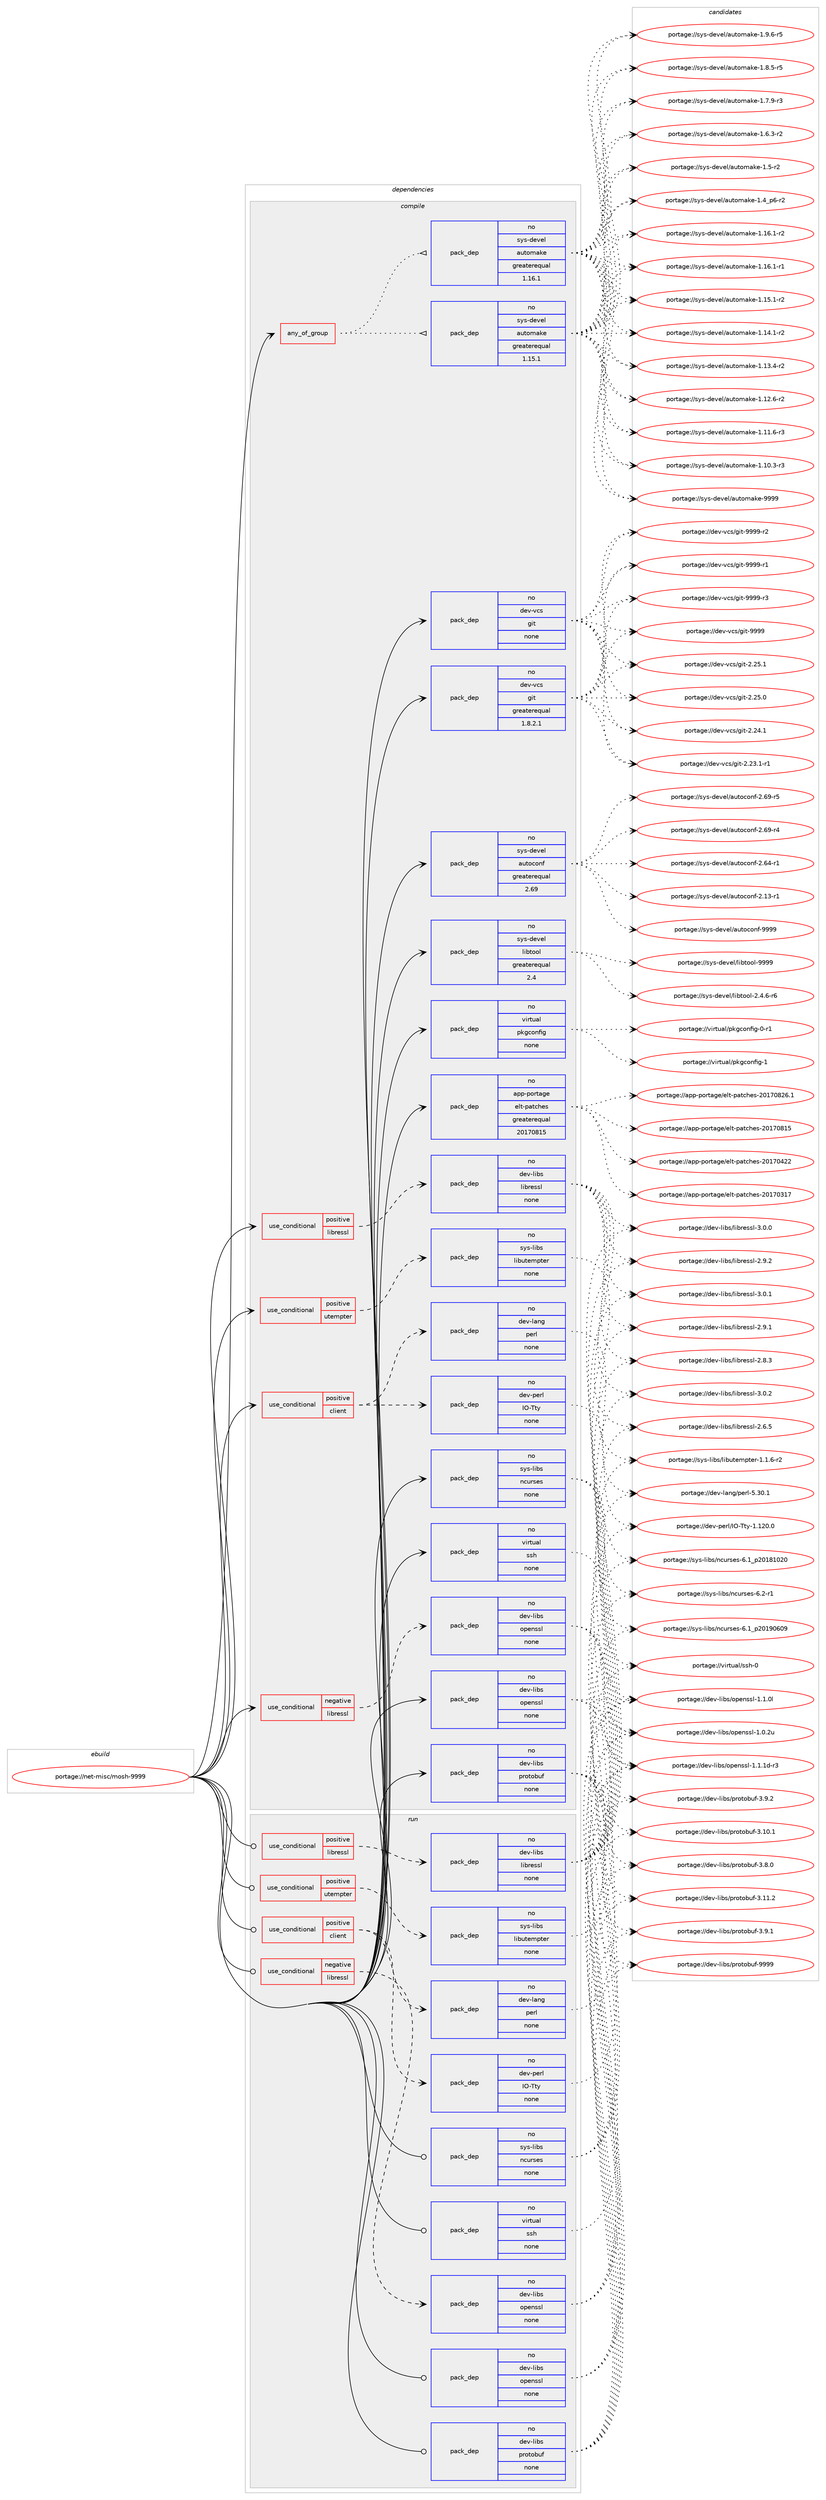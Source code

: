 digraph prolog {

# *************
# Graph options
# *************

newrank=true;
concentrate=true;
compound=true;
graph [rankdir=LR,fontname=Helvetica,fontsize=10,ranksep=1.5];#, ranksep=2.5, nodesep=0.2];
edge  [arrowhead=vee];
node  [fontname=Helvetica,fontsize=10];

# **********
# The ebuild
# **********

subgraph cluster_leftcol {
color=gray;
rank=same;
label=<<i>ebuild</i>>;
id [label="portage://net-misc/mosh-9999", color=red, width=4, href="../net-misc/mosh-9999.svg"];
}

# ****************
# The dependencies
# ****************

subgraph cluster_midcol {
color=gray;
label=<<i>dependencies</i>>;
subgraph cluster_compile {
fillcolor="#eeeeee";
style=filled;
label=<<i>compile</i>>;
subgraph any1881 {
dependency112537 [label=<<TABLE BORDER="0" CELLBORDER="1" CELLSPACING="0" CELLPADDING="4"><TR><TD CELLPADDING="10">any_of_group</TD></TR></TABLE>>, shape=none, color=red];subgraph pack87803 {
dependency112538 [label=<<TABLE BORDER="0" CELLBORDER="1" CELLSPACING="0" CELLPADDING="4" WIDTH="220"><TR><TD ROWSPAN="6" CELLPADDING="30">pack_dep</TD></TR><TR><TD WIDTH="110">no</TD></TR><TR><TD>sys-devel</TD></TR><TR><TD>automake</TD></TR><TR><TD>greaterequal</TD></TR><TR><TD>1.16.1</TD></TR></TABLE>>, shape=none, color=blue];
}
dependency112537:e -> dependency112538:w [weight=20,style="dotted",arrowhead="oinv"];
subgraph pack87804 {
dependency112539 [label=<<TABLE BORDER="0" CELLBORDER="1" CELLSPACING="0" CELLPADDING="4" WIDTH="220"><TR><TD ROWSPAN="6" CELLPADDING="30">pack_dep</TD></TR><TR><TD WIDTH="110">no</TD></TR><TR><TD>sys-devel</TD></TR><TR><TD>automake</TD></TR><TR><TD>greaterequal</TD></TR><TR><TD>1.15.1</TD></TR></TABLE>>, shape=none, color=blue];
}
dependency112537:e -> dependency112539:w [weight=20,style="dotted",arrowhead="oinv"];
}
id:e -> dependency112537:w [weight=20,style="solid",arrowhead="vee"];
subgraph cond22738 {
dependency112540 [label=<<TABLE BORDER="0" CELLBORDER="1" CELLSPACING="0" CELLPADDING="4"><TR><TD ROWSPAN="3" CELLPADDING="10">use_conditional</TD></TR><TR><TD>negative</TD></TR><TR><TD>libressl</TD></TR></TABLE>>, shape=none, color=red];
subgraph pack87805 {
dependency112541 [label=<<TABLE BORDER="0" CELLBORDER="1" CELLSPACING="0" CELLPADDING="4" WIDTH="220"><TR><TD ROWSPAN="6" CELLPADDING="30">pack_dep</TD></TR><TR><TD WIDTH="110">no</TD></TR><TR><TD>dev-libs</TD></TR><TR><TD>openssl</TD></TR><TR><TD>none</TD></TR><TR><TD></TD></TR></TABLE>>, shape=none, color=blue];
}
dependency112540:e -> dependency112541:w [weight=20,style="dashed",arrowhead="vee"];
}
id:e -> dependency112540:w [weight=20,style="solid",arrowhead="vee"];
subgraph cond22739 {
dependency112542 [label=<<TABLE BORDER="0" CELLBORDER="1" CELLSPACING="0" CELLPADDING="4"><TR><TD ROWSPAN="3" CELLPADDING="10">use_conditional</TD></TR><TR><TD>positive</TD></TR><TR><TD>client</TD></TR></TABLE>>, shape=none, color=red];
subgraph pack87806 {
dependency112543 [label=<<TABLE BORDER="0" CELLBORDER="1" CELLSPACING="0" CELLPADDING="4" WIDTH="220"><TR><TD ROWSPAN="6" CELLPADDING="30">pack_dep</TD></TR><TR><TD WIDTH="110">no</TD></TR><TR><TD>dev-lang</TD></TR><TR><TD>perl</TD></TR><TR><TD>none</TD></TR><TR><TD></TD></TR></TABLE>>, shape=none, color=blue];
}
dependency112542:e -> dependency112543:w [weight=20,style="dashed",arrowhead="vee"];
subgraph pack87807 {
dependency112544 [label=<<TABLE BORDER="0" CELLBORDER="1" CELLSPACING="0" CELLPADDING="4" WIDTH="220"><TR><TD ROWSPAN="6" CELLPADDING="30">pack_dep</TD></TR><TR><TD WIDTH="110">no</TD></TR><TR><TD>dev-perl</TD></TR><TR><TD>IO-Tty</TD></TR><TR><TD>none</TD></TR><TR><TD></TD></TR></TABLE>>, shape=none, color=blue];
}
dependency112542:e -> dependency112544:w [weight=20,style="dashed",arrowhead="vee"];
}
id:e -> dependency112542:w [weight=20,style="solid",arrowhead="vee"];
subgraph cond22740 {
dependency112545 [label=<<TABLE BORDER="0" CELLBORDER="1" CELLSPACING="0" CELLPADDING="4"><TR><TD ROWSPAN="3" CELLPADDING="10">use_conditional</TD></TR><TR><TD>positive</TD></TR><TR><TD>libressl</TD></TR></TABLE>>, shape=none, color=red];
subgraph pack87808 {
dependency112546 [label=<<TABLE BORDER="0" CELLBORDER="1" CELLSPACING="0" CELLPADDING="4" WIDTH="220"><TR><TD ROWSPAN="6" CELLPADDING="30">pack_dep</TD></TR><TR><TD WIDTH="110">no</TD></TR><TR><TD>dev-libs</TD></TR><TR><TD>libressl</TD></TR><TR><TD>none</TD></TR><TR><TD></TD></TR></TABLE>>, shape=none, color=blue];
}
dependency112545:e -> dependency112546:w [weight=20,style="dashed",arrowhead="vee"];
}
id:e -> dependency112545:w [weight=20,style="solid",arrowhead="vee"];
subgraph cond22741 {
dependency112547 [label=<<TABLE BORDER="0" CELLBORDER="1" CELLSPACING="0" CELLPADDING="4"><TR><TD ROWSPAN="3" CELLPADDING="10">use_conditional</TD></TR><TR><TD>positive</TD></TR><TR><TD>utempter</TD></TR></TABLE>>, shape=none, color=red];
subgraph pack87809 {
dependency112548 [label=<<TABLE BORDER="0" CELLBORDER="1" CELLSPACING="0" CELLPADDING="4" WIDTH="220"><TR><TD ROWSPAN="6" CELLPADDING="30">pack_dep</TD></TR><TR><TD WIDTH="110">no</TD></TR><TR><TD>sys-libs</TD></TR><TR><TD>libutempter</TD></TR><TR><TD>none</TD></TR><TR><TD></TD></TR></TABLE>>, shape=none, color=blue];
}
dependency112547:e -> dependency112548:w [weight=20,style="dashed",arrowhead="vee"];
}
id:e -> dependency112547:w [weight=20,style="solid",arrowhead="vee"];
subgraph pack87810 {
dependency112549 [label=<<TABLE BORDER="0" CELLBORDER="1" CELLSPACING="0" CELLPADDING="4" WIDTH="220"><TR><TD ROWSPAN="6" CELLPADDING="30">pack_dep</TD></TR><TR><TD WIDTH="110">no</TD></TR><TR><TD>app-portage</TD></TR><TR><TD>elt-patches</TD></TR><TR><TD>greaterequal</TD></TR><TR><TD>20170815</TD></TR></TABLE>>, shape=none, color=blue];
}
id:e -> dependency112549:w [weight=20,style="solid",arrowhead="vee"];
subgraph pack87811 {
dependency112550 [label=<<TABLE BORDER="0" CELLBORDER="1" CELLSPACING="0" CELLPADDING="4" WIDTH="220"><TR><TD ROWSPAN="6" CELLPADDING="30">pack_dep</TD></TR><TR><TD WIDTH="110">no</TD></TR><TR><TD>dev-libs</TD></TR><TR><TD>openssl</TD></TR><TR><TD>none</TD></TR><TR><TD></TD></TR></TABLE>>, shape=none, color=blue];
}
id:e -> dependency112550:w [weight=20,style="solid",arrowhead="vee"];
subgraph pack87812 {
dependency112551 [label=<<TABLE BORDER="0" CELLBORDER="1" CELLSPACING="0" CELLPADDING="4" WIDTH="220"><TR><TD ROWSPAN="6" CELLPADDING="30">pack_dep</TD></TR><TR><TD WIDTH="110">no</TD></TR><TR><TD>dev-libs</TD></TR><TR><TD>protobuf</TD></TR><TR><TD>none</TD></TR><TR><TD></TD></TR></TABLE>>, shape=none, color=blue];
}
id:e -> dependency112551:w [weight=20,style="solid",arrowhead="vee"];
subgraph pack87813 {
dependency112552 [label=<<TABLE BORDER="0" CELLBORDER="1" CELLSPACING="0" CELLPADDING="4" WIDTH="220"><TR><TD ROWSPAN="6" CELLPADDING="30">pack_dep</TD></TR><TR><TD WIDTH="110">no</TD></TR><TR><TD>dev-vcs</TD></TR><TR><TD>git</TD></TR><TR><TD>greaterequal</TD></TR><TR><TD>1.8.2.1</TD></TR></TABLE>>, shape=none, color=blue];
}
id:e -> dependency112552:w [weight=20,style="solid",arrowhead="vee"];
subgraph pack87814 {
dependency112553 [label=<<TABLE BORDER="0" CELLBORDER="1" CELLSPACING="0" CELLPADDING="4" WIDTH="220"><TR><TD ROWSPAN="6" CELLPADDING="30">pack_dep</TD></TR><TR><TD WIDTH="110">no</TD></TR><TR><TD>dev-vcs</TD></TR><TR><TD>git</TD></TR><TR><TD>none</TD></TR><TR><TD></TD></TR></TABLE>>, shape=none, color=blue];
}
id:e -> dependency112553:w [weight=20,style="solid",arrowhead="vee"];
subgraph pack87815 {
dependency112554 [label=<<TABLE BORDER="0" CELLBORDER="1" CELLSPACING="0" CELLPADDING="4" WIDTH="220"><TR><TD ROWSPAN="6" CELLPADDING="30">pack_dep</TD></TR><TR><TD WIDTH="110">no</TD></TR><TR><TD>sys-devel</TD></TR><TR><TD>autoconf</TD></TR><TR><TD>greaterequal</TD></TR><TR><TD>2.69</TD></TR></TABLE>>, shape=none, color=blue];
}
id:e -> dependency112554:w [weight=20,style="solid",arrowhead="vee"];
subgraph pack87816 {
dependency112555 [label=<<TABLE BORDER="0" CELLBORDER="1" CELLSPACING="0" CELLPADDING="4" WIDTH="220"><TR><TD ROWSPAN="6" CELLPADDING="30">pack_dep</TD></TR><TR><TD WIDTH="110">no</TD></TR><TR><TD>sys-devel</TD></TR><TR><TD>libtool</TD></TR><TR><TD>greaterequal</TD></TR><TR><TD>2.4</TD></TR></TABLE>>, shape=none, color=blue];
}
id:e -> dependency112555:w [weight=20,style="solid",arrowhead="vee"];
subgraph pack87817 {
dependency112556 [label=<<TABLE BORDER="0" CELLBORDER="1" CELLSPACING="0" CELLPADDING="4" WIDTH="220"><TR><TD ROWSPAN="6" CELLPADDING="30">pack_dep</TD></TR><TR><TD WIDTH="110">no</TD></TR><TR><TD>sys-libs</TD></TR><TR><TD>ncurses</TD></TR><TR><TD>none</TD></TR><TR><TD></TD></TR></TABLE>>, shape=none, color=blue];
}
id:e -> dependency112556:w [weight=20,style="solid",arrowhead="vee"];
subgraph pack87818 {
dependency112557 [label=<<TABLE BORDER="0" CELLBORDER="1" CELLSPACING="0" CELLPADDING="4" WIDTH="220"><TR><TD ROWSPAN="6" CELLPADDING="30">pack_dep</TD></TR><TR><TD WIDTH="110">no</TD></TR><TR><TD>virtual</TD></TR><TR><TD>pkgconfig</TD></TR><TR><TD>none</TD></TR><TR><TD></TD></TR></TABLE>>, shape=none, color=blue];
}
id:e -> dependency112557:w [weight=20,style="solid",arrowhead="vee"];
subgraph pack87819 {
dependency112558 [label=<<TABLE BORDER="0" CELLBORDER="1" CELLSPACING="0" CELLPADDING="4" WIDTH="220"><TR><TD ROWSPAN="6" CELLPADDING="30">pack_dep</TD></TR><TR><TD WIDTH="110">no</TD></TR><TR><TD>virtual</TD></TR><TR><TD>ssh</TD></TR><TR><TD>none</TD></TR><TR><TD></TD></TR></TABLE>>, shape=none, color=blue];
}
id:e -> dependency112558:w [weight=20,style="solid",arrowhead="vee"];
}
subgraph cluster_compileandrun {
fillcolor="#eeeeee";
style=filled;
label=<<i>compile and run</i>>;
}
subgraph cluster_run {
fillcolor="#eeeeee";
style=filled;
label=<<i>run</i>>;
subgraph cond22742 {
dependency112559 [label=<<TABLE BORDER="0" CELLBORDER="1" CELLSPACING="0" CELLPADDING="4"><TR><TD ROWSPAN="3" CELLPADDING="10">use_conditional</TD></TR><TR><TD>negative</TD></TR><TR><TD>libressl</TD></TR></TABLE>>, shape=none, color=red];
subgraph pack87820 {
dependency112560 [label=<<TABLE BORDER="0" CELLBORDER="1" CELLSPACING="0" CELLPADDING="4" WIDTH="220"><TR><TD ROWSPAN="6" CELLPADDING="30">pack_dep</TD></TR><TR><TD WIDTH="110">no</TD></TR><TR><TD>dev-libs</TD></TR><TR><TD>openssl</TD></TR><TR><TD>none</TD></TR><TR><TD></TD></TR></TABLE>>, shape=none, color=blue];
}
dependency112559:e -> dependency112560:w [weight=20,style="dashed",arrowhead="vee"];
}
id:e -> dependency112559:w [weight=20,style="solid",arrowhead="odot"];
subgraph cond22743 {
dependency112561 [label=<<TABLE BORDER="0" CELLBORDER="1" CELLSPACING="0" CELLPADDING="4"><TR><TD ROWSPAN="3" CELLPADDING="10">use_conditional</TD></TR><TR><TD>positive</TD></TR><TR><TD>client</TD></TR></TABLE>>, shape=none, color=red];
subgraph pack87821 {
dependency112562 [label=<<TABLE BORDER="0" CELLBORDER="1" CELLSPACING="0" CELLPADDING="4" WIDTH="220"><TR><TD ROWSPAN="6" CELLPADDING="30">pack_dep</TD></TR><TR><TD WIDTH="110">no</TD></TR><TR><TD>dev-lang</TD></TR><TR><TD>perl</TD></TR><TR><TD>none</TD></TR><TR><TD></TD></TR></TABLE>>, shape=none, color=blue];
}
dependency112561:e -> dependency112562:w [weight=20,style="dashed",arrowhead="vee"];
subgraph pack87822 {
dependency112563 [label=<<TABLE BORDER="0" CELLBORDER="1" CELLSPACING="0" CELLPADDING="4" WIDTH="220"><TR><TD ROWSPAN="6" CELLPADDING="30">pack_dep</TD></TR><TR><TD WIDTH="110">no</TD></TR><TR><TD>dev-perl</TD></TR><TR><TD>IO-Tty</TD></TR><TR><TD>none</TD></TR><TR><TD></TD></TR></TABLE>>, shape=none, color=blue];
}
dependency112561:e -> dependency112563:w [weight=20,style="dashed",arrowhead="vee"];
}
id:e -> dependency112561:w [weight=20,style="solid",arrowhead="odot"];
subgraph cond22744 {
dependency112564 [label=<<TABLE BORDER="0" CELLBORDER="1" CELLSPACING="0" CELLPADDING="4"><TR><TD ROWSPAN="3" CELLPADDING="10">use_conditional</TD></TR><TR><TD>positive</TD></TR><TR><TD>libressl</TD></TR></TABLE>>, shape=none, color=red];
subgraph pack87823 {
dependency112565 [label=<<TABLE BORDER="0" CELLBORDER="1" CELLSPACING="0" CELLPADDING="4" WIDTH="220"><TR><TD ROWSPAN="6" CELLPADDING="30">pack_dep</TD></TR><TR><TD WIDTH="110">no</TD></TR><TR><TD>dev-libs</TD></TR><TR><TD>libressl</TD></TR><TR><TD>none</TD></TR><TR><TD></TD></TR></TABLE>>, shape=none, color=blue];
}
dependency112564:e -> dependency112565:w [weight=20,style="dashed",arrowhead="vee"];
}
id:e -> dependency112564:w [weight=20,style="solid",arrowhead="odot"];
subgraph cond22745 {
dependency112566 [label=<<TABLE BORDER="0" CELLBORDER="1" CELLSPACING="0" CELLPADDING="4"><TR><TD ROWSPAN="3" CELLPADDING="10">use_conditional</TD></TR><TR><TD>positive</TD></TR><TR><TD>utempter</TD></TR></TABLE>>, shape=none, color=red];
subgraph pack87824 {
dependency112567 [label=<<TABLE BORDER="0" CELLBORDER="1" CELLSPACING="0" CELLPADDING="4" WIDTH="220"><TR><TD ROWSPAN="6" CELLPADDING="30">pack_dep</TD></TR><TR><TD WIDTH="110">no</TD></TR><TR><TD>sys-libs</TD></TR><TR><TD>libutempter</TD></TR><TR><TD>none</TD></TR><TR><TD></TD></TR></TABLE>>, shape=none, color=blue];
}
dependency112566:e -> dependency112567:w [weight=20,style="dashed",arrowhead="vee"];
}
id:e -> dependency112566:w [weight=20,style="solid",arrowhead="odot"];
subgraph pack87825 {
dependency112568 [label=<<TABLE BORDER="0" CELLBORDER="1" CELLSPACING="0" CELLPADDING="4" WIDTH="220"><TR><TD ROWSPAN="6" CELLPADDING="30">pack_dep</TD></TR><TR><TD WIDTH="110">no</TD></TR><TR><TD>dev-libs</TD></TR><TR><TD>openssl</TD></TR><TR><TD>none</TD></TR><TR><TD></TD></TR></TABLE>>, shape=none, color=blue];
}
id:e -> dependency112568:w [weight=20,style="solid",arrowhead="odot"];
subgraph pack87826 {
dependency112569 [label=<<TABLE BORDER="0" CELLBORDER="1" CELLSPACING="0" CELLPADDING="4" WIDTH="220"><TR><TD ROWSPAN="6" CELLPADDING="30">pack_dep</TD></TR><TR><TD WIDTH="110">no</TD></TR><TR><TD>dev-libs</TD></TR><TR><TD>protobuf</TD></TR><TR><TD>none</TD></TR><TR><TD></TD></TR></TABLE>>, shape=none, color=blue];
}
id:e -> dependency112569:w [weight=20,style="solid",arrowhead="odot"];
subgraph pack87827 {
dependency112570 [label=<<TABLE BORDER="0" CELLBORDER="1" CELLSPACING="0" CELLPADDING="4" WIDTH="220"><TR><TD ROWSPAN="6" CELLPADDING="30">pack_dep</TD></TR><TR><TD WIDTH="110">no</TD></TR><TR><TD>sys-libs</TD></TR><TR><TD>ncurses</TD></TR><TR><TD>none</TD></TR><TR><TD></TD></TR></TABLE>>, shape=none, color=blue];
}
id:e -> dependency112570:w [weight=20,style="solid",arrowhead="odot"];
subgraph pack87828 {
dependency112571 [label=<<TABLE BORDER="0" CELLBORDER="1" CELLSPACING="0" CELLPADDING="4" WIDTH="220"><TR><TD ROWSPAN="6" CELLPADDING="30">pack_dep</TD></TR><TR><TD WIDTH="110">no</TD></TR><TR><TD>virtual</TD></TR><TR><TD>ssh</TD></TR><TR><TD>none</TD></TR><TR><TD></TD></TR></TABLE>>, shape=none, color=blue];
}
id:e -> dependency112571:w [weight=20,style="solid",arrowhead="odot"];
}
}

# **************
# The candidates
# **************

subgraph cluster_choices {
rank=same;
color=gray;
label=<<i>candidates</i>>;

subgraph choice87803 {
color=black;
nodesep=1;
choice115121115451001011181011084797117116111109971071014557575757 [label="portage://sys-devel/automake-9999", color=red, width=4,href="../sys-devel/automake-9999.svg"];
choice115121115451001011181011084797117116111109971071014549465746544511453 [label="portage://sys-devel/automake-1.9.6-r5", color=red, width=4,href="../sys-devel/automake-1.9.6-r5.svg"];
choice115121115451001011181011084797117116111109971071014549465646534511453 [label="portage://sys-devel/automake-1.8.5-r5", color=red, width=4,href="../sys-devel/automake-1.8.5-r5.svg"];
choice115121115451001011181011084797117116111109971071014549465546574511451 [label="portage://sys-devel/automake-1.7.9-r3", color=red, width=4,href="../sys-devel/automake-1.7.9-r3.svg"];
choice115121115451001011181011084797117116111109971071014549465446514511450 [label="portage://sys-devel/automake-1.6.3-r2", color=red, width=4,href="../sys-devel/automake-1.6.3-r2.svg"];
choice11512111545100101118101108479711711611110997107101454946534511450 [label="portage://sys-devel/automake-1.5-r2", color=red, width=4,href="../sys-devel/automake-1.5-r2.svg"];
choice115121115451001011181011084797117116111109971071014549465295112544511450 [label="portage://sys-devel/automake-1.4_p6-r2", color=red, width=4,href="../sys-devel/automake-1.4_p6-r2.svg"];
choice11512111545100101118101108479711711611110997107101454946495446494511450 [label="portage://sys-devel/automake-1.16.1-r2", color=red, width=4,href="../sys-devel/automake-1.16.1-r2.svg"];
choice11512111545100101118101108479711711611110997107101454946495446494511449 [label="portage://sys-devel/automake-1.16.1-r1", color=red, width=4,href="../sys-devel/automake-1.16.1-r1.svg"];
choice11512111545100101118101108479711711611110997107101454946495346494511450 [label="portage://sys-devel/automake-1.15.1-r2", color=red, width=4,href="../sys-devel/automake-1.15.1-r2.svg"];
choice11512111545100101118101108479711711611110997107101454946495246494511450 [label="portage://sys-devel/automake-1.14.1-r2", color=red, width=4,href="../sys-devel/automake-1.14.1-r2.svg"];
choice11512111545100101118101108479711711611110997107101454946495146524511450 [label="portage://sys-devel/automake-1.13.4-r2", color=red, width=4,href="../sys-devel/automake-1.13.4-r2.svg"];
choice11512111545100101118101108479711711611110997107101454946495046544511450 [label="portage://sys-devel/automake-1.12.6-r2", color=red, width=4,href="../sys-devel/automake-1.12.6-r2.svg"];
choice11512111545100101118101108479711711611110997107101454946494946544511451 [label="portage://sys-devel/automake-1.11.6-r3", color=red, width=4,href="../sys-devel/automake-1.11.6-r3.svg"];
choice11512111545100101118101108479711711611110997107101454946494846514511451 [label="portage://sys-devel/automake-1.10.3-r3", color=red, width=4,href="../sys-devel/automake-1.10.3-r3.svg"];
dependency112538:e -> choice115121115451001011181011084797117116111109971071014557575757:w [style=dotted,weight="100"];
dependency112538:e -> choice115121115451001011181011084797117116111109971071014549465746544511453:w [style=dotted,weight="100"];
dependency112538:e -> choice115121115451001011181011084797117116111109971071014549465646534511453:w [style=dotted,weight="100"];
dependency112538:e -> choice115121115451001011181011084797117116111109971071014549465546574511451:w [style=dotted,weight="100"];
dependency112538:e -> choice115121115451001011181011084797117116111109971071014549465446514511450:w [style=dotted,weight="100"];
dependency112538:e -> choice11512111545100101118101108479711711611110997107101454946534511450:w [style=dotted,weight="100"];
dependency112538:e -> choice115121115451001011181011084797117116111109971071014549465295112544511450:w [style=dotted,weight="100"];
dependency112538:e -> choice11512111545100101118101108479711711611110997107101454946495446494511450:w [style=dotted,weight="100"];
dependency112538:e -> choice11512111545100101118101108479711711611110997107101454946495446494511449:w [style=dotted,weight="100"];
dependency112538:e -> choice11512111545100101118101108479711711611110997107101454946495346494511450:w [style=dotted,weight="100"];
dependency112538:e -> choice11512111545100101118101108479711711611110997107101454946495246494511450:w [style=dotted,weight="100"];
dependency112538:e -> choice11512111545100101118101108479711711611110997107101454946495146524511450:w [style=dotted,weight="100"];
dependency112538:e -> choice11512111545100101118101108479711711611110997107101454946495046544511450:w [style=dotted,weight="100"];
dependency112538:e -> choice11512111545100101118101108479711711611110997107101454946494946544511451:w [style=dotted,weight="100"];
dependency112538:e -> choice11512111545100101118101108479711711611110997107101454946494846514511451:w [style=dotted,weight="100"];
}
subgraph choice87804 {
color=black;
nodesep=1;
choice115121115451001011181011084797117116111109971071014557575757 [label="portage://sys-devel/automake-9999", color=red, width=4,href="../sys-devel/automake-9999.svg"];
choice115121115451001011181011084797117116111109971071014549465746544511453 [label="portage://sys-devel/automake-1.9.6-r5", color=red, width=4,href="../sys-devel/automake-1.9.6-r5.svg"];
choice115121115451001011181011084797117116111109971071014549465646534511453 [label="portage://sys-devel/automake-1.8.5-r5", color=red, width=4,href="../sys-devel/automake-1.8.5-r5.svg"];
choice115121115451001011181011084797117116111109971071014549465546574511451 [label="portage://sys-devel/automake-1.7.9-r3", color=red, width=4,href="../sys-devel/automake-1.7.9-r3.svg"];
choice115121115451001011181011084797117116111109971071014549465446514511450 [label="portage://sys-devel/automake-1.6.3-r2", color=red, width=4,href="../sys-devel/automake-1.6.3-r2.svg"];
choice11512111545100101118101108479711711611110997107101454946534511450 [label="portage://sys-devel/automake-1.5-r2", color=red, width=4,href="../sys-devel/automake-1.5-r2.svg"];
choice115121115451001011181011084797117116111109971071014549465295112544511450 [label="portage://sys-devel/automake-1.4_p6-r2", color=red, width=4,href="../sys-devel/automake-1.4_p6-r2.svg"];
choice11512111545100101118101108479711711611110997107101454946495446494511450 [label="portage://sys-devel/automake-1.16.1-r2", color=red, width=4,href="../sys-devel/automake-1.16.1-r2.svg"];
choice11512111545100101118101108479711711611110997107101454946495446494511449 [label="portage://sys-devel/automake-1.16.1-r1", color=red, width=4,href="../sys-devel/automake-1.16.1-r1.svg"];
choice11512111545100101118101108479711711611110997107101454946495346494511450 [label="portage://sys-devel/automake-1.15.1-r2", color=red, width=4,href="../sys-devel/automake-1.15.1-r2.svg"];
choice11512111545100101118101108479711711611110997107101454946495246494511450 [label="portage://sys-devel/automake-1.14.1-r2", color=red, width=4,href="../sys-devel/automake-1.14.1-r2.svg"];
choice11512111545100101118101108479711711611110997107101454946495146524511450 [label="portage://sys-devel/automake-1.13.4-r2", color=red, width=4,href="../sys-devel/automake-1.13.4-r2.svg"];
choice11512111545100101118101108479711711611110997107101454946495046544511450 [label="portage://sys-devel/automake-1.12.6-r2", color=red, width=4,href="../sys-devel/automake-1.12.6-r2.svg"];
choice11512111545100101118101108479711711611110997107101454946494946544511451 [label="portage://sys-devel/automake-1.11.6-r3", color=red, width=4,href="../sys-devel/automake-1.11.6-r3.svg"];
choice11512111545100101118101108479711711611110997107101454946494846514511451 [label="portage://sys-devel/automake-1.10.3-r3", color=red, width=4,href="../sys-devel/automake-1.10.3-r3.svg"];
dependency112539:e -> choice115121115451001011181011084797117116111109971071014557575757:w [style=dotted,weight="100"];
dependency112539:e -> choice115121115451001011181011084797117116111109971071014549465746544511453:w [style=dotted,weight="100"];
dependency112539:e -> choice115121115451001011181011084797117116111109971071014549465646534511453:w [style=dotted,weight="100"];
dependency112539:e -> choice115121115451001011181011084797117116111109971071014549465546574511451:w [style=dotted,weight="100"];
dependency112539:e -> choice115121115451001011181011084797117116111109971071014549465446514511450:w [style=dotted,weight="100"];
dependency112539:e -> choice11512111545100101118101108479711711611110997107101454946534511450:w [style=dotted,weight="100"];
dependency112539:e -> choice115121115451001011181011084797117116111109971071014549465295112544511450:w [style=dotted,weight="100"];
dependency112539:e -> choice11512111545100101118101108479711711611110997107101454946495446494511450:w [style=dotted,weight="100"];
dependency112539:e -> choice11512111545100101118101108479711711611110997107101454946495446494511449:w [style=dotted,weight="100"];
dependency112539:e -> choice11512111545100101118101108479711711611110997107101454946495346494511450:w [style=dotted,weight="100"];
dependency112539:e -> choice11512111545100101118101108479711711611110997107101454946495246494511450:w [style=dotted,weight="100"];
dependency112539:e -> choice11512111545100101118101108479711711611110997107101454946495146524511450:w [style=dotted,weight="100"];
dependency112539:e -> choice11512111545100101118101108479711711611110997107101454946495046544511450:w [style=dotted,weight="100"];
dependency112539:e -> choice11512111545100101118101108479711711611110997107101454946494946544511451:w [style=dotted,weight="100"];
dependency112539:e -> choice11512111545100101118101108479711711611110997107101454946494846514511451:w [style=dotted,weight="100"];
}
subgraph choice87805 {
color=black;
nodesep=1;
choice1001011184510810598115471111121011101151151084549464946491004511451 [label="portage://dev-libs/openssl-1.1.1d-r3", color=red, width=4,href="../dev-libs/openssl-1.1.1d-r3.svg"];
choice100101118451081059811547111112101110115115108454946494648108 [label="portage://dev-libs/openssl-1.1.0l", color=red, width=4,href="../dev-libs/openssl-1.1.0l.svg"];
choice100101118451081059811547111112101110115115108454946484650117 [label="portage://dev-libs/openssl-1.0.2u", color=red, width=4,href="../dev-libs/openssl-1.0.2u.svg"];
dependency112541:e -> choice1001011184510810598115471111121011101151151084549464946491004511451:w [style=dotted,weight="100"];
dependency112541:e -> choice100101118451081059811547111112101110115115108454946494648108:w [style=dotted,weight="100"];
dependency112541:e -> choice100101118451081059811547111112101110115115108454946484650117:w [style=dotted,weight="100"];
}
subgraph choice87806 {
color=black;
nodesep=1;
choice10010111845108971101034711210111410845534651484649 [label="portage://dev-lang/perl-5.30.1", color=red, width=4,href="../dev-lang/perl-5.30.1.svg"];
dependency112543:e -> choice10010111845108971101034711210111410845534651484649:w [style=dotted,weight="100"];
}
subgraph choice87807 {
color=black;
nodesep=1;
choice1001011184511210111410847737945841161214549464950484648 [label="portage://dev-perl/IO-Tty-1.120.0", color=red, width=4,href="../dev-perl/IO-Tty-1.120.0.svg"];
dependency112544:e -> choice1001011184511210111410847737945841161214549464950484648:w [style=dotted,weight="100"];
}
subgraph choice87808 {
color=black;
nodesep=1;
choice10010111845108105981154710810598114101115115108455146484650 [label="portage://dev-libs/libressl-3.0.2", color=red, width=4,href="../dev-libs/libressl-3.0.2.svg"];
choice10010111845108105981154710810598114101115115108455146484649 [label="portage://dev-libs/libressl-3.0.1", color=red, width=4,href="../dev-libs/libressl-3.0.1.svg"];
choice10010111845108105981154710810598114101115115108455146484648 [label="portage://dev-libs/libressl-3.0.0", color=red, width=4,href="../dev-libs/libressl-3.0.0.svg"];
choice10010111845108105981154710810598114101115115108455046574650 [label="portage://dev-libs/libressl-2.9.2", color=red, width=4,href="../dev-libs/libressl-2.9.2.svg"];
choice10010111845108105981154710810598114101115115108455046574649 [label="portage://dev-libs/libressl-2.9.1", color=red, width=4,href="../dev-libs/libressl-2.9.1.svg"];
choice10010111845108105981154710810598114101115115108455046564651 [label="portage://dev-libs/libressl-2.8.3", color=red, width=4,href="../dev-libs/libressl-2.8.3.svg"];
choice10010111845108105981154710810598114101115115108455046544653 [label="portage://dev-libs/libressl-2.6.5", color=red, width=4,href="../dev-libs/libressl-2.6.5.svg"];
dependency112546:e -> choice10010111845108105981154710810598114101115115108455146484650:w [style=dotted,weight="100"];
dependency112546:e -> choice10010111845108105981154710810598114101115115108455146484649:w [style=dotted,weight="100"];
dependency112546:e -> choice10010111845108105981154710810598114101115115108455146484648:w [style=dotted,weight="100"];
dependency112546:e -> choice10010111845108105981154710810598114101115115108455046574650:w [style=dotted,weight="100"];
dependency112546:e -> choice10010111845108105981154710810598114101115115108455046574649:w [style=dotted,weight="100"];
dependency112546:e -> choice10010111845108105981154710810598114101115115108455046564651:w [style=dotted,weight="100"];
dependency112546:e -> choice10010111845108105981154710810598114101115115108455046544653:w [style=dotted,weight="100"];
}
subgraph choice87809 {
color=black;
nodesep=1;
choice115121115451081059811547108105981171161011091121161011144549464946544511450 [label="portage://sys-libs/libutempter-1.1.6-r2", color=red, width=4,href="../sys-libs/libutempter-1.1.6-r2.svg"];
dependency112548:e -> choice115121115451081059811547108105981171161011091121161011144549464946544511450:w [style=dotted,weight="100"];
}
subgraph choice87810 {
color=black;
nodesep=1;
choice971121124511211111411697103101471011081164511297116991041011154550484955485650544649 [label="portage://app-portage/elt-patches-20170826.1", color=red, width=4,href="../app-portage/elt-patches-20170826.1.svg"];
choice97112112451121111141169710310147101108116451129711699104101115455048495548564953 [label="portage://app-portage/elt-patches-20170815", color=red, width=4,href="../app-portage/elt-patches-20170815.svg"];
choice97112112451121111141169710310147101108116451129711699104101115455048495548525050 [label="portage://app-portage/elt-patches-20170422", color=red, width=4,href="../app-portage/elt-patches-20170422.svg"];
choice97112112451121111141169710310147101108116451129711699104101115455048495548514955 [label="portage://app-portage/elt-patches-20170317", color=red, width=4,href="../app-portage/elt-patches-20170317.svg"];
dependency112549:e -> choice971121124511211111411697103101471011081164511297116991041011154550484955485650544649:w [style=dotted,weight="100"];
dependency112549:e -> choice97112112451121111141169710310147101108116451129711699104101115455048495548564953:w [style=dotted,weight="100"];
dependency112549:e -> choice97112112451121111141169710310147101108116451129711699104101115455048495548525050:w [style=dotted,weight="100"];
dependency112549:e -> choice97112112451121111141169710310147101108116451129711699104101115455048495548514955:w [style=dotted,weight="100"];
}
subgraph choice87811 {
color=black;
nodesep=1;
choice1001011184510810598115471111121011101151151084549464946491004511451 [label="portage://dev-libs/openssl-1.1.1d-r3", color=red, width=4,href="../dev-libs/openssl-1.1.1d-r3.svg"];
choice100101118451081059811547111112101110115115108454946494648108 [label="portage://dev-libs/openssl-1.1.0l", color=red, width=4,href="../dev-libs/openssl-1.1.0l.svg"];
choice100101118451081059811547111112101110115115108454946484650117 [label="portage://dev-libs/openssl-1.0.2u", color=red, width=4,href="../dev-libs/openssl-1.0.2u.svg"];
dependency112550:e -> choice1001011184510810598115471111121011101151151084549464946491004511451:w [style=dotted,weight="100"];
dependency112550:e -> choice100101118451081059811547111112101110115115108454946494648108:w [style=dotted,weight="100"];
dependency112550:e -> choice100101118451081059811547111112101110115115108454946484650117:w [style=dotted,weight="100"];
}
subgraph choice87812 {
color=black;
nodesep=1;
choice100101118451081059811547112114111116111981171024557575757 [label="portage://dev-libs/protobuf-9999", color=red, width=4,href="../dev-libs/protobuf-9999.svg"];
choice10010111845108105981154711211411111611198117102455146574650 [label="portage://dev-libs/protobuf-3.9.2", color=red, width=4,href="../dev-libs/protobuf-3.9.2.svg"];
choice10010111845108105981154711211411111611198117102455146574649 [label="portage://dev-libs/protobuf-3.9.1", color=red, width=4,href="../dev-libs/protobuf-3.9.1.svg"];
choice10010111845108105981154711211411111611198117102455146564648 [label="portage://dev-libs/protobuf-3.8.0", color=red, width=4,href="../dev-libs/protobuf-3.8.0.svg"];
choice1001011184510810598115471121141111161119811710245514649494650 [label="portage://dev-libs/protobuf-3.11.2", color=red, width=4,href="../dev-libs/protobuf-3.11.2.svg"];
choice1001011184510810598115471121141111161119811710245514649484649 [label="portage://dev-libs/protobuf-3.10.1", color=red, width=4,href="../dev-libs/protobuf-3.10.1.svg"];
dependency112551:e -> choice100101118451081059811547112114111116111981171024557575757:w [style=dotted,weight="100"];
dependency112551:e -> choice10010111845108105981154711211411111611198117102455146574650:w [style=dotted,weight="100"];
dependency112551:e -> choice10010111845108105981154711211411111611198117102455146574649:w [style=dotted,weight="100"];
dependency112551:e -> choice10010111845108105981154711211411111611198117102455146564648:w [style=dotted,weight="100"];
dependency112551:e -> choice1001011184510810598115471121141111161119811710245514649494650:w [style=dotted,weight="100"];
dependency112551:e -> choice1001011184510810598115471121141111161119811710245514649484649:w [style=dotted,weight="100"];
}
subgraph choice87813 {
color=black;
nodesep=1;
choice10010111845118991154710310511645575757574511451 [label="portage://dev-vcs/git-9999-r3", color=red, width=4,href="../dev-vcs/git-9999-r3.svg"];
choice10010111845118991154710310511645575757574511450 [label="portage://dev-vcs/git-9999-r2", color=red, width=4,href="../dev-vcs/git-9999-r2.svg"];
choice10010111845118991154710310511645575757574511449 [label="portage://dev-vcs/git-9999-r1", color=red, width=4,href="../dev-vcs/git-9999-r1.svg"];
choice1001011184511899115471031051164557575757 [label="portage://dev-vcs/git-9999", color=red, width=4,href="../dev-vcs/git-9999.svg"];
choice10010111845118991154710310511645504650534649 [label="portage://dev-vcs/git-2.25.1", color=red, width=4,href="../dev-vcs/git-2.25.1.svg"];
choice10010111845118991154710310511645504650534648 [label="portage://dev-vcs/git-2.25.0", color=red, width=4,href="../dev-vcs/git-2.25.0.svg"];
choice10010111845118991154710310511645504650524649 [label="portage://dev-vcs/git-2.24.1", color=red, width=4,href="../dev-vcs/git-2.24.1.svg"];
choice100101118451189911547103105116455046505146494511449 [label="portage://dev-vcs/git-2.23.1-r1", color=red, width=4,href="../dev-vcs/git-2.23.1-r1.svg"];
dependency112552:e -> choice10010111845118991154710310511645575757574511451:w [style=dotted,weight="100"];
dependency112552:e -> choice10010111845118991154710310511645575757574511450:w [style=dotted,weight="100"];
dependency112552:e -> choice10010111845118991154710310511645575757574511449:w [style=dotted,weight="100"];
dependency112552:e -> choice1001011184511899115471031051164557575757:w [style=dotted,weight="100"];
dependency112552:e -> choice10010111845118991154710310511645504650534649:w [style=dotted,weight="100"];
dependency112552:e -> choice10010111845118991154710310511645504650534648:w [style=dotted,weight="100"];
dependency112552:e -> choice10010111845118991154710310511645504650524649:w [style=dotted,weight="100"];
dependency112552:e -> choice100101118451189911547103105116455046505146494511449:w [style=dotted,weight="100"];
}
subgraph choice87814 {
color=black;
nodesep=1;
choice10010111845118991154710310511645575757574511451 [label="portage://dev-vcs/git-9999-r3", color=red, width=4,href="../dev-vcs/git-9999-r3.svg"];
choice10010111845118991154710310511645575757574511450 [label="portage://dev-vcs/git-9999-r2", color=red, width=4,href="../dev-vcs/git-9999-r2.svg"];
choice10010111845118991154710310511645575757574511449 [label="portage://dev-vcs/git-9999-r1", color=red, width=4,href="../dev-vcs/git-9999-r1.svg"];
choice1001011184511899115471031051164557575757 [label="portage://dev-vcs/git-9999", color=red, width=4,href="../dev-vcs/git-9999.svg"];
choice10010111845118991154710310511645504650534649 [label="portage://dev-vcs/git-2.25.1", color=red, width=4,href="../dev-vcs/git-2.25.1.svg"];
choice10010111845118991154710310511645504650534648 [label="portage://dev-vcs/git-2.25.0", color=red, width=4,href="../dev-vcs/git-2.25.0.svg"];
choice10010111845118991154710310511645504650524649 [label="portage://dev-vcs/git-2.24.1", color=red, width=4,href="../dev-vcs/git-2.24.1.svg"];
choice100101118451189911547103105116455046505146494511449 [label="portage://dev-vcs/git-2.23.1-r1", color=red, width=4,href="../dev-vcs/git-2.23.1-r1.svg"];
dependency112553:e -> choice10010111845118991154710310511645575757574511451:w [style=dotted,weight="100"];
dependency112553:e -> choice10010111845118991154710310511645575757574511450:w [style=dotted,weight="100"];
dependency112553:e -> choice10010111845118991154710310511645575757574511449:w [style=dotted,weight="100"];
dependency112553:e -> choice1001011184511899115471031051164557575757:w [style=dotted,weight="100"];
dependency112553:e -> choice10010111845118991154710310511645504650534649:w [style=dotted,weight="100"];
dependency112553:e -> choice10010111845118991154710310511645504650534648:w [style=dotted,weight="100"];
dependency112553:e -> choice10010111845118991154710310511645504650524649:w [style=dotted,weight="100"];
dependency112553:e -> choice100101118451189911547103105116455046505146494511449:w [style=dotted,weight="100"];
}
subgraph choice87815 {
color=black;
nodesep=1;
choice115121115451001011181011084797117116111991111101024557575757 [label="portage://sys-devel/autoconf-9999", color=red, width=4,href="../sys-devel/autoconf-9999.svg"];
choice1151211154510010111810110847971171161119911111010245504654574511453 [label="portage://sys-devel/autoconf-2.69-r5", color=red, width=4,href="../sys-devel/autoconf-2.69-r5.svg"];
choice1151211154510010111810110847971171161119911111010245504654574511452 [label="portage://sys-devel/autoconf-2.69-r4", color=red, width=4,href="../sys-devel/autoconf-2.69-r4.svg"];
choice1151211154510010111810110847971171161119911111010245504654524511449 [label="portage://sys-devel/autoconf-2.64-r1", color=red, width=4,href="../sys-devel/autoconf-2.64-r1.svg"];
choice1151211154510010111810110847971171161119911111010245504649514511449 [label="portage://sys-devel/autoconf-2.13-r1", color=red, width=4,href="../sys-devel/autoconf-2.13-r1.svg"];
dependency112554:e -> choice115121115451001011181011084797117116111991111101024557575757:w [style=dotted,weight="100"];
dependency112554:e -> choice1151211154510010111810110847971171161119911111010245504654574511453:w [style=dotted,weight="100"];
dependency112554:e -> choice1151211154510010111810110847971171161119911111010245504654574511452:w [style=dotted,weight="100"];
dependency112554:e -> choice1151211154510010111810110847971171161119911111010245504654524511449:w [style=dotted,weight="100"];
dependency112554:e -> choice1151211154510010111810110847971171161119911111010245504649514511449:w [style=dotted,weight="100"];
}
subgraph choice87816 {
color=black;
nodesep=1;
choice1151211154510010111810110847108105981161111111084557575757 [label="portage://sys-devel/libtool-9999", color=red, width=4,href="../sys-devel/libtool-9999.svg"];
choice1151211154510010111810110847108105981161111111084550465246544511454 [label="portage://sys-devel/libtool-2.4.6-r6", color=red, width=4,href="../sys-devel/libtool-2.4.6-r6.svg"];
dependency112555:e -> choice1151211154510010111810110847108105981161111111084557575757:w [style=dotted,weight="100"];
dependency112555:e -> choice1151211154510010111810110847108105981161111111084550465246544511454:w [style=dotted,weight="100"];
}
subgraph choice87817 {
color=black;
nodesep=1;
choice11512111545108105981154711099117114115101115455446504511449 [label="portage://sys-libs/ncurses-6.2-r1", color=red, width=4,href="../sys-libs/ncurses-6.2-r1.svg"];
choice1151211154510810598115471109911711411510111545544649951125048495748544857 [label="portage://sys-libs/ncurses-6.1_p20190609", color=red, width=4,href="../sys-libs/ncurses-6.1_p20190609.svg"];
choice1151211154510810598115471109911711411510111545544649951125048495649485048 [label="portage://sys-libs/ncurses-6.1_p20181020", color=red, width=4,href="../sys-libs/ncurses-6.1_p20181020.svg"];
dependency112556:e -> choice11512111545108105981154711099117114115101115455446504511449:w [style=dotted,weight="100"];
dependency112556:e -> choice1151211154510810598115471109911711411510111545544649951125048495748544857:w [style=dotted,weight="100"];
dependency112556:e -> choice1151211154510810598115471109911711411510111545544649951125048495649485048:w [style=dotted,weight="100"];
}
subgraph choice87818 {
color=black;
nodesep=1;
choice1181051141161179710847112107103991111101021051034549 [label="portage://virtual/pkgconfig-1", color=red, width=4,href="../virtual/pkgconfig-1.svg"];
choice11810511411611797108471121071039911111010210510345484511449 [label="portage://virtual/pkgconfig-0-r1", color=red, width=4,href="../virtual/pkgconfig-0-r1.svg"];
dependency112557:e -> choice1181051141161179710847112107103991111101021051034549:w [style=dotted,weight="100"];
dependency112557:e -> choice11810511411611797108471121071039911111010210510345484511449:w [style=dotted,weight="100"];
}
subgraph choice87819 {
color=black;
nodesep=1;
choice11810511411611797108471151151044548 [label="portage://virtual/ssh-0", color=red, width=4,href="../virtual/ssh-0.svg"];
dependency112558:e -> choice11810511411611797108471151151044548:w [style=dotted,weight="100"];
}
subgraph choice87820 {
color=black;
nodesep=1;
choice1001011184510810598115471111121011101151151084549464946491004511451 [label="portage://dev-libs/openssl-1.1.1d-r3", color=red, width=4,href="../dev-libs/openssl-1.1.1d-r3.svg"];
choice100101118451081059811547111112101110115115108454946494648108 [label="portage://dev-libs/openssl-1.1.0l", color=red, width=4,href="../dev-libs/openssl-1.1.0l.svg"];
choice100101118451081059811547111112101110115115108454946484650117 [label="portage://dev-libs/openssl-1.0.2u", color=red, width=4,href="../dev-libs/openssl-1.0.2u.svg"];
dependency112560:e -> choice1001011184510810598115471111121011101151151084549464946491004511451:w [style=dotted,weight="100"];
dependency112560:e -> choice100101118451081059811547111112101110115115108454946494648108:w [style=dotted,weight="100"];
dependency112560:e -> choice100101118451081059811547111112101110115115108454946484650117:w [style=dotted,weight="100"];
}
subgraph choice87821 {
color=black;
nodesep=1;
choice10010111845108971101034711210111410845534651484649 [label="portage://dev-lang/perl-5.30.1", color=red, width=4,href="../dev-lang/perl-5.30.1.svg"];
dependency112562:e -> choice10010111845108971101034711210111410845534651484649:w [style=dotted,weight="100"];
}
subgraph choice87822 {
color=black;
nodesep=1;
choice1001011184511210111410847737945841161214549464950484648 [label="portage://dev-perl/IO-Tty-1.120.0", color=red, width=4,href="../dev-perl/IO-Tty-1.120.0.svg"];
dependency112563:e -> choice1001011184511210111410847737945841161214549464950484648:w [style=dotted,weight="100"];
}
subgraph choice87823 {
color=black;
nodesep=1;
choice10010111845108105981154710810598114101115115108455146484650 [label="portage://dev-libs/libressl-3.0.2", color=red, width=4,href="../dev-libs/libressl-3.0.2.svg"];
choice10010111845108105981154710810598114101115115108455146484649 [label="portage://dev-libs/libressl-3.0.1", color=red, width=4,href="../dev-libs/libressl-3.0.1.svg"];
choice10010111845108105981154710810598114101115115108455146484648 [label="portage://dev-libs/libressl-3.0.0", color=red, width=4,href="../dev-libs/libressl-3.0.0.svg"];
choice10010111845108105981154710810598114101115115108455046574650 [label="portage://dev-libs/libressl-2.9.2", color=red, width=4,href="../dev-libs/libressl-2.9.2.svg"];
choice10010111845108105981154710810598114101115115108455046574649 [label="portage://dev-libs/libressl-2.9.1", color=red, width=4,href="../dev-libs/libressl-2.9.1.svg"];
choice10010111845108105981154710810598114101115115108455046564651 [label="portage://dev-libs/libressl-2.8.3", color=red, width=4,href="../dev-libs/libressl-2.8.3.svg"];
choice10010111845108105981154710810598114101115115108455046544653 [label="portage://dev-libs/libressl-2.6.5", color=red, width=4,href="../dev-libs/libressl-2.6.5.svg"];
dependency112565:e -> choice10010111845108105981154710810598114101115115108455146484650:w [style=dotted,weight="100"];
dependency112565:e -> choice10010111845108105981154710810598114101115115108455146484649:w [style=dotted,weight="100"];
dependency112565:e -> choice10010111845108105981154710810598114101115115108455146484648:w [style=dotted,weight="100"];
dependency112565:e -> choice10010111845108105981154710810598114101115115108455046574650:w [style=dotted,weight="100"];
dependency112565:e -> choice10010111845108105981154710810598114101115115108455046574649:w [style=dotted,weight="100"];
dependency112565:e -> choice10010111845108105981154710810598114101115115108455046564651:w [style=dotted,weight="100"];
dependency112565:e -> choice10010111845108105981154710810598114101115115108455046544653:w [style=dotted,weight="100"];
}
subgraph choice87824 {
color=black;
nodesep=1;
choice115121115451081059811547108105981171161011091121161011144549464946544511450 [label="portage://sys-libs/libutempter-1.1.6-r2", color=red, width=4,href="../sys-libs/libutempter-1.1.6-r2.svg"];
dependency112567:e -> choice115121115451081059811547108105981171161011091121161011144549464946544511450:w [style=dotted,weight="100"];
}
subgraph choice87825 {
color=black;
nodesep=1;
choice1001011184510810598115471111121011101151151084549464946491004511451 [label="portage://dev-libs/openssl-1.1.1d-r3", color=red, width=4,href="../dev-libs/openssl-1.1.1d-r3.svg"];
choice100101118451081059811547111112101110115115108454946494648108 [label="portage://dev-libs/openssl-1.1.0l", color=red, width=4,href="../dev-libs/openssl-1.1.0l.svg"];
choice100101118451081059811547111112101110115115108454946484650117 [label="portage://dev-libs/openssl-1.0.2u", color=red, width=4,href="../dev-libs/openssl-1.0.2u.svg"];
dependency112568:e -> choice1001011184510810598115471111121011101151151084549464946491004511451:w [style=dotted,weight="100"];
dependency112568:e -> choice100101118451081059811547111112101110115115108454946494648108:w [style=dotted,weight="100"];
dependency112568:e -> choice100101118451081059811547111112101110115115108454946484650117:w [style=dotted,weight="100"];
}
subgraph choice87826 {
color=black;
nodesep=1;
choice100101118451081059811547112114111116111981171024557575757 [label="portage://dev-libs/protobuf-9999", color=red, width=4,href="../dev-libs/protobuf-9999.svg"];
choice10010111845108105981154711211411111611198117102455146574650 [label="portage://dev-libs/protobuf-3.9.2", color=red, width=4,href="../dev-libs/protobuf-3.9.2.svg"];
choice10010111845108105981154711211411111611198117102455146574649 [label="portage://dev-libs/protobuf-3.9.1", color=red, width=4,href="../dev-libs/protobuf-3.9.1.svg"];
choice10010111845108105981154711211411111611198117102455146564648 [label="portage://dev-libs/protobuf-3.8.0", color=red, width=4,href="../dev-libs/protobuf-3.8.0.svg"];
choice1001011184510810598115471121141111161119811710245514649494650 [label="portage://dev-libs/protobuf-3.11.2", color=red, width=4,href="../dev-libs/protobuf-3.11.2.svg"];
choice1001011184510810598115471121141111161119811710245514649484649 [label="portage://dev-libs/protobuf-3.10.1", color=red, width=4,href="../dev-libs/protobuf-3.10.1.svg"];
dependency112569:e -> choice100101118451081059811547112114111116111981171024557575757:w [style=dotted,weight="100"];
dependency112569:e -> choice10010111845108105981154711211411111611198117102455146574650:w [style=dotted,weight="100"];
dependency112569:e -> choice10010111845108105981154711211411111611198117102455146574649:w [style=dotted,weight="100"];
dependency112569:e -> choice10010111845108105981154711211411111611198117102455146564648:w [style=dotted,weight="100"];
dependency112569:e -> choice1001011184510810598115471121141111161119811710245514649494650:w [style=dotted,weight="100"];
dependency112569:e -> choice1001011184510810598115471121141111161119811710245514649484649:w [style=dotted,weight="100"];
}
subgraph choice87827 {
color=black;
nodesep=1;
choice11512111545108105981154711099117114115101115455446504511449 [label="portage://sys-libs/ncurses-6.2-r1", color=red, width=4,href="../sys-libs/ncurses-6.2-r1.svg"];
choice1151211154510810598115471109911711411510111545544649951125048495748544857 [label="portage://sys-libs/ncurses-6.1_p20190609", color=red, width=4,href="../sys-libs/ncurses-6.1_p20190609.svg"];
choice1151211154510810598115471109911711411510111545544649951125048495649485048 [label="portage://sys-libs/ncurses-6.1_p20181020", color=red, width=4,href="../sys-libs/ncurses-6.1_p20181020.svg"];
dependency112570:e -> choice11512111545108105981154711099117114115101115455446504511449:w [style=dotted,weight="100"];
dependency112570:e -> choice1151211154510810598115471109911711411510111545544649951125048495748544857:w [style=dotted,weight="100"];
dependency112570:e -> choice1151211154510810598115471109911711411510111545544649951125048495649485048:w [style=dotted,weight="100"];
}
subgraph choice87828 {
color=black;
nodesep=1;
choice11810511411611797108471151151044548 [label="portage://virtual/ssh-0", color=red, width=4,href="../virtual/ssh-0.svg"];
dependency112571:e -> choice11810511411611797108471151151044548:w [style=dotted,weight="100"];
}
}

}

